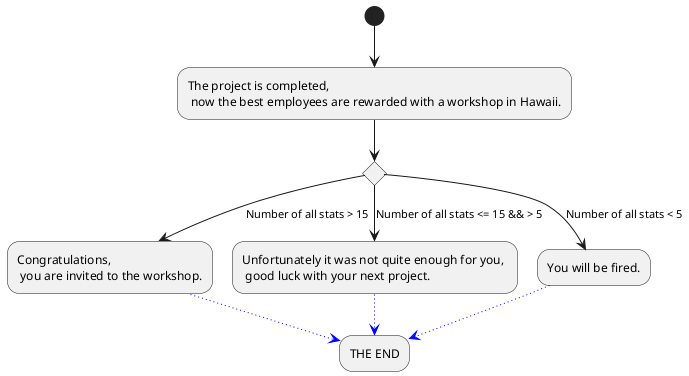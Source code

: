 @startuml
(*) --> "The project is completed, \n now the best employees are rewarded with a workshop in Hawaii." as shop
if "" then
--> [Number of all stats > 15] "Congratulations, \n you are invited to the workshop." as a
else 
--> [Number of all stats <= 15 && > 5] "Unfortunately it was not quite enough for you, \n good luck with your next project." as b
else
--> [Number of all stats < 5] "You will be fired."
-[#blue,dotted]-> "THE END" as ende
a -[#blue,dotted]-> ende
b -[#blue,dotted]-> ende
@enduml